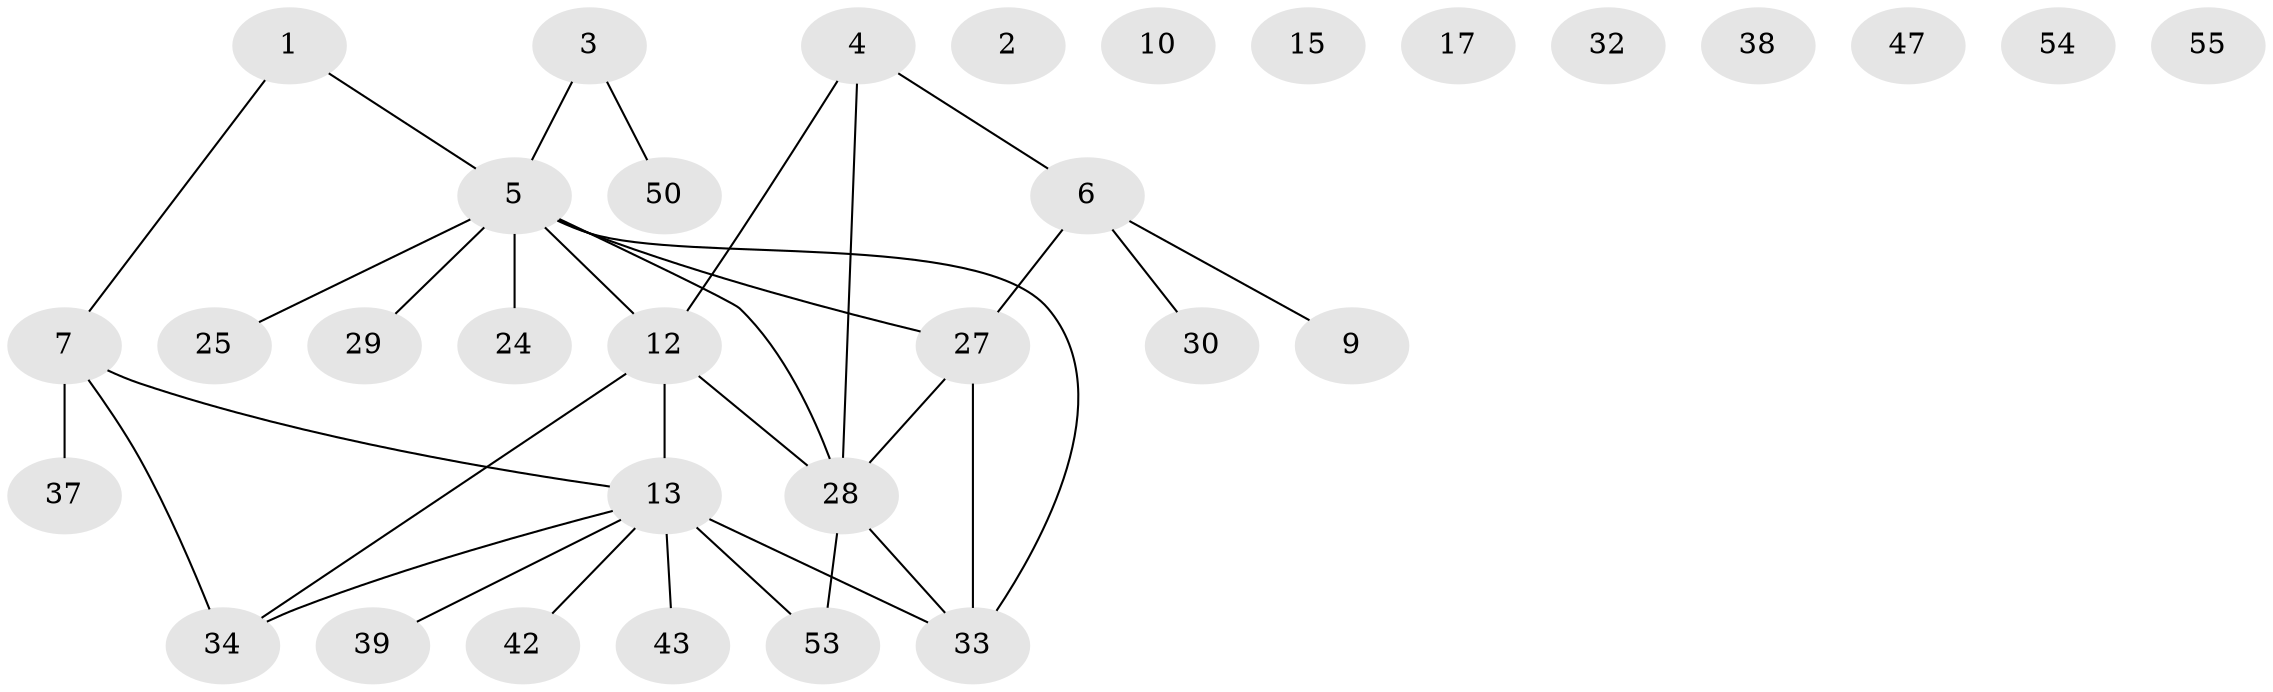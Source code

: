 // original degree distribution, {1: 0.2537313432835821, 0: 0.11940298507462686, 2: 0.26865671641791045, 3: 0.1791044776119403, 4: 0.1044776119402985, 5: 0.07462686567164178}
// Generated by graph-tools (version 1.1) at 2025/16/03/04/25 18:16:39]
// undirected, 32 vertices, 33 edges
graph export_dot {
graph [start="1"]
  node [color=gray90,style=filled];
  1 [super="+48"];
  2;
  3 [super="+64+40"];
  4 [super="+20"];
  5 [super="+8+23"];
  6 [super="+22+31+11"];
  7 [super="+61+16+52"];
  9 [super="+63"];
  10;
  12;
  13 [super="+14+46+21+19"];
  15;
  17;
  24 [super="+26"];
  25 [super="+67"];
  27;
  28 [super="+58+56"];
  29 [super="+66"];
  30;
  32 [super="+45"];
  33 [super="+51"];
  34 [super="+49"];
  37;
  38;
  39;
  42;
  43;
  47;
  50;
  53 [super="+59"];
  54;
  55;
  1 -- 5;
  1 -- 7;
  3 -- 50;
  3 -- 5;
  4 -- 28;
  4 -- 12;
  4 -- 6;
  5 -- 33;
  5 -- 28;
  5 -- 29;
  5 -- 25;
  5 -- 27;
  5 -- 12;
  5 -- 24;
  6 -- 30;
  6 -- 9;
  6 -- 27;
  7 -- 13;
  7 -- 34;
  7 -- 37;
  12 -- 28;
  12 -- 13;
  12 -- 34;
  13 -- 33;
  13 -- 34 [weight=2];
  13 -- 42;
  13 -- 43 [weight=3];
  13 -- 53;
  13 -- 39;
  27 -- 28;
  27 -- 33;
  28 -- 33;
  28 -- 53;
}
